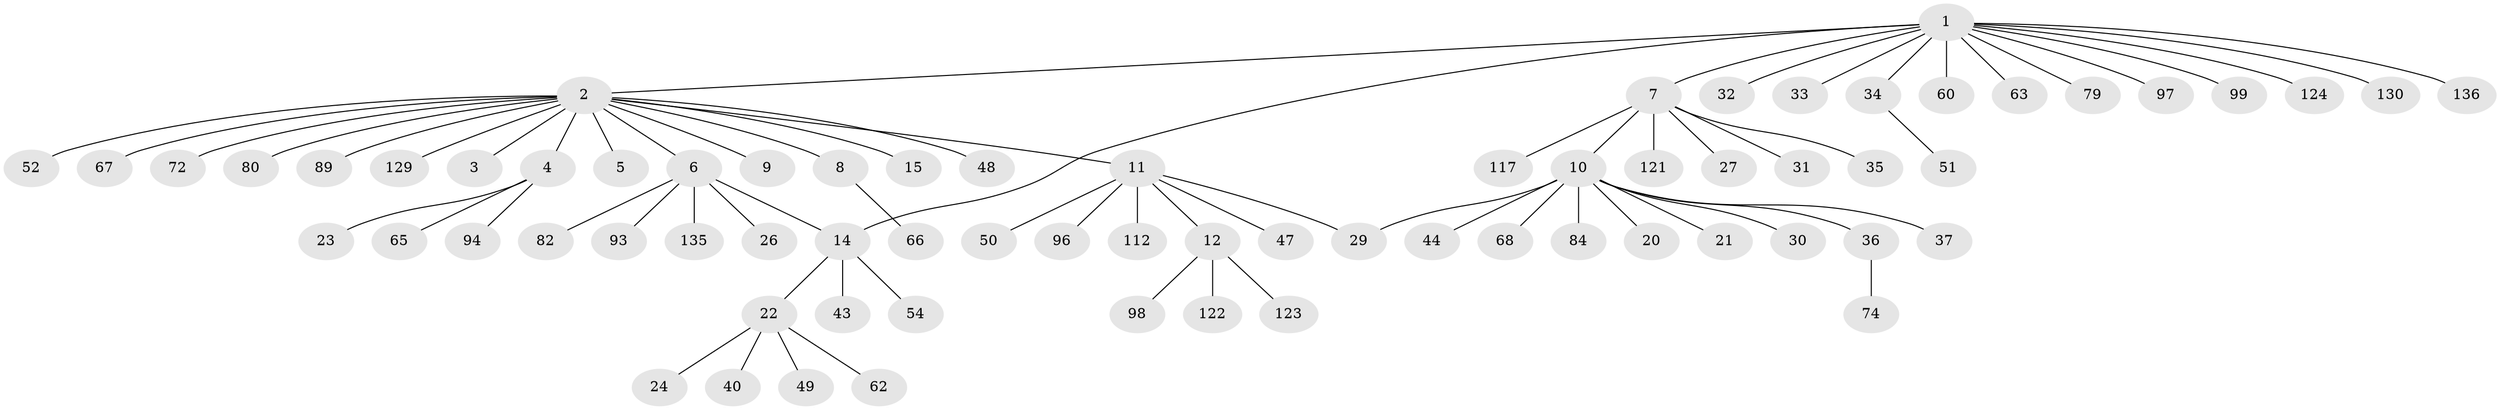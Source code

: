 // original degree distribution, {15: 0.007142857142857143, 16: 0.007142857142857143, 1: 0.6714285714285714, 4: 0.05714285714285714, 6: 0.014285714285714285, 9: 0.014285714285714285, 3: 0.05714285714285714, 2: 0.1357142857142857, 11: 0.007142857142857143, 7: 0.014285714285714285, 5: 0.014285714285714285}
// Generated by graph-tools (version 1.1) at 2025/14/03/09/25 04:14:24]
// undirected, 70 vertices, 71 edges
graph export_dot {
graph [start="1"]
  node [color=gray90,style=filled];
  1;
  2;
  3;
  4 [super="+13"];
  5;
  6;
  7 [super="+25+86"];
  8 [super="+39"];
  9 [super="+85"];
  10 [super="+28"];
  11 [super="+18+41+105+108+16"];
  12;
  14 [super="+53+19+127+76+17"];
  15;
  20 [super="+70+64+81"];
  21;
  22;
  23 [super="+132+46+69"];
  24;
  26;
  27;
  29 [super="+59+106+125+92+38+58+45+73"];
  30;
  31 [super="+95+101"];
  32 [super="+90"];
  33 [super="+140+102"];
  34 [super="+116+75"];
  35;
  36 [super="+42+133+107"];
  37 [super="+78"];
  40;
  43 [super="+138"];
  44;
  47;
  48;
  49 [super="+77"];
  50;
  51 [super="+88+57"];
  52;
  54;
  60;
  62 [super="+111+114"];
  63;
  65;
  66 [super="+110"];
  67;
  68;
  72 [super="+128"];
  74;
  79;
  80;
  82;
  84;
  89;
  93;
  94;
  96;
  97;
  98;
  99;
  112;
  117;
  121;
  122;
  123;
  124;
  129;
  130;
  135;
  136;
  1 -- 2;
  1 -- 7;
  1 -- 32;
  1 -- 33 [weight=2];
  1 -- 34;
  1 -- 60;
  1 -- 63;
  1 -- 79;
  1 -- 97;
  1 -- 99;
  1 -- 124;
  1 -- 130;
  1 -- 136;
  1 -- 14;
  2 -- 3;
  2 -- 4;
  2 -- 5;
  2 -- 6;
  2 -- 8;
  2 -- 9;
  2 -- 11;
  2 -- 15;
  2 -- 48;
  2 -- 52;
  2 -- 67;
  2 -- 72;
  2 -- 80;
  2 -- 89;
  2 -- 129;
  4 -- 23;
  4 -- 94;
  4 -- 65;
  6 -- 14;
  6 -- 26;
  6 -- 82;
  6 -- 93;
  6 -- 135;
  7 -- 10;
  7 -- 27;
  7 -- 31;
  7 -- 35;
  7 -- 117;
  7 -- 121;
  8 -- 66;
  10 -- 20;
  10 -- 21;
  10 -- 30;
  10 -- 36;
  10 -- 37;
  10 -- 44;
  10 -- 68;
  10 -- 84;
  10 -- 29;
  11 -- 12;
  11 -- 96;
  11 -- 112;
  11 -- 50;
  11 -- 29;
  11 -- 47;
  12 -- 98;
  12 -- 122;
  12 -- 123;
  14 -- 22;
  14 -- 43;
  14 -- 54;
  22 -- 24;
  22 -- 40;
  22 -- 49;
  22 -- 62;
  34 -- 51;
  36 -- 74;
}
